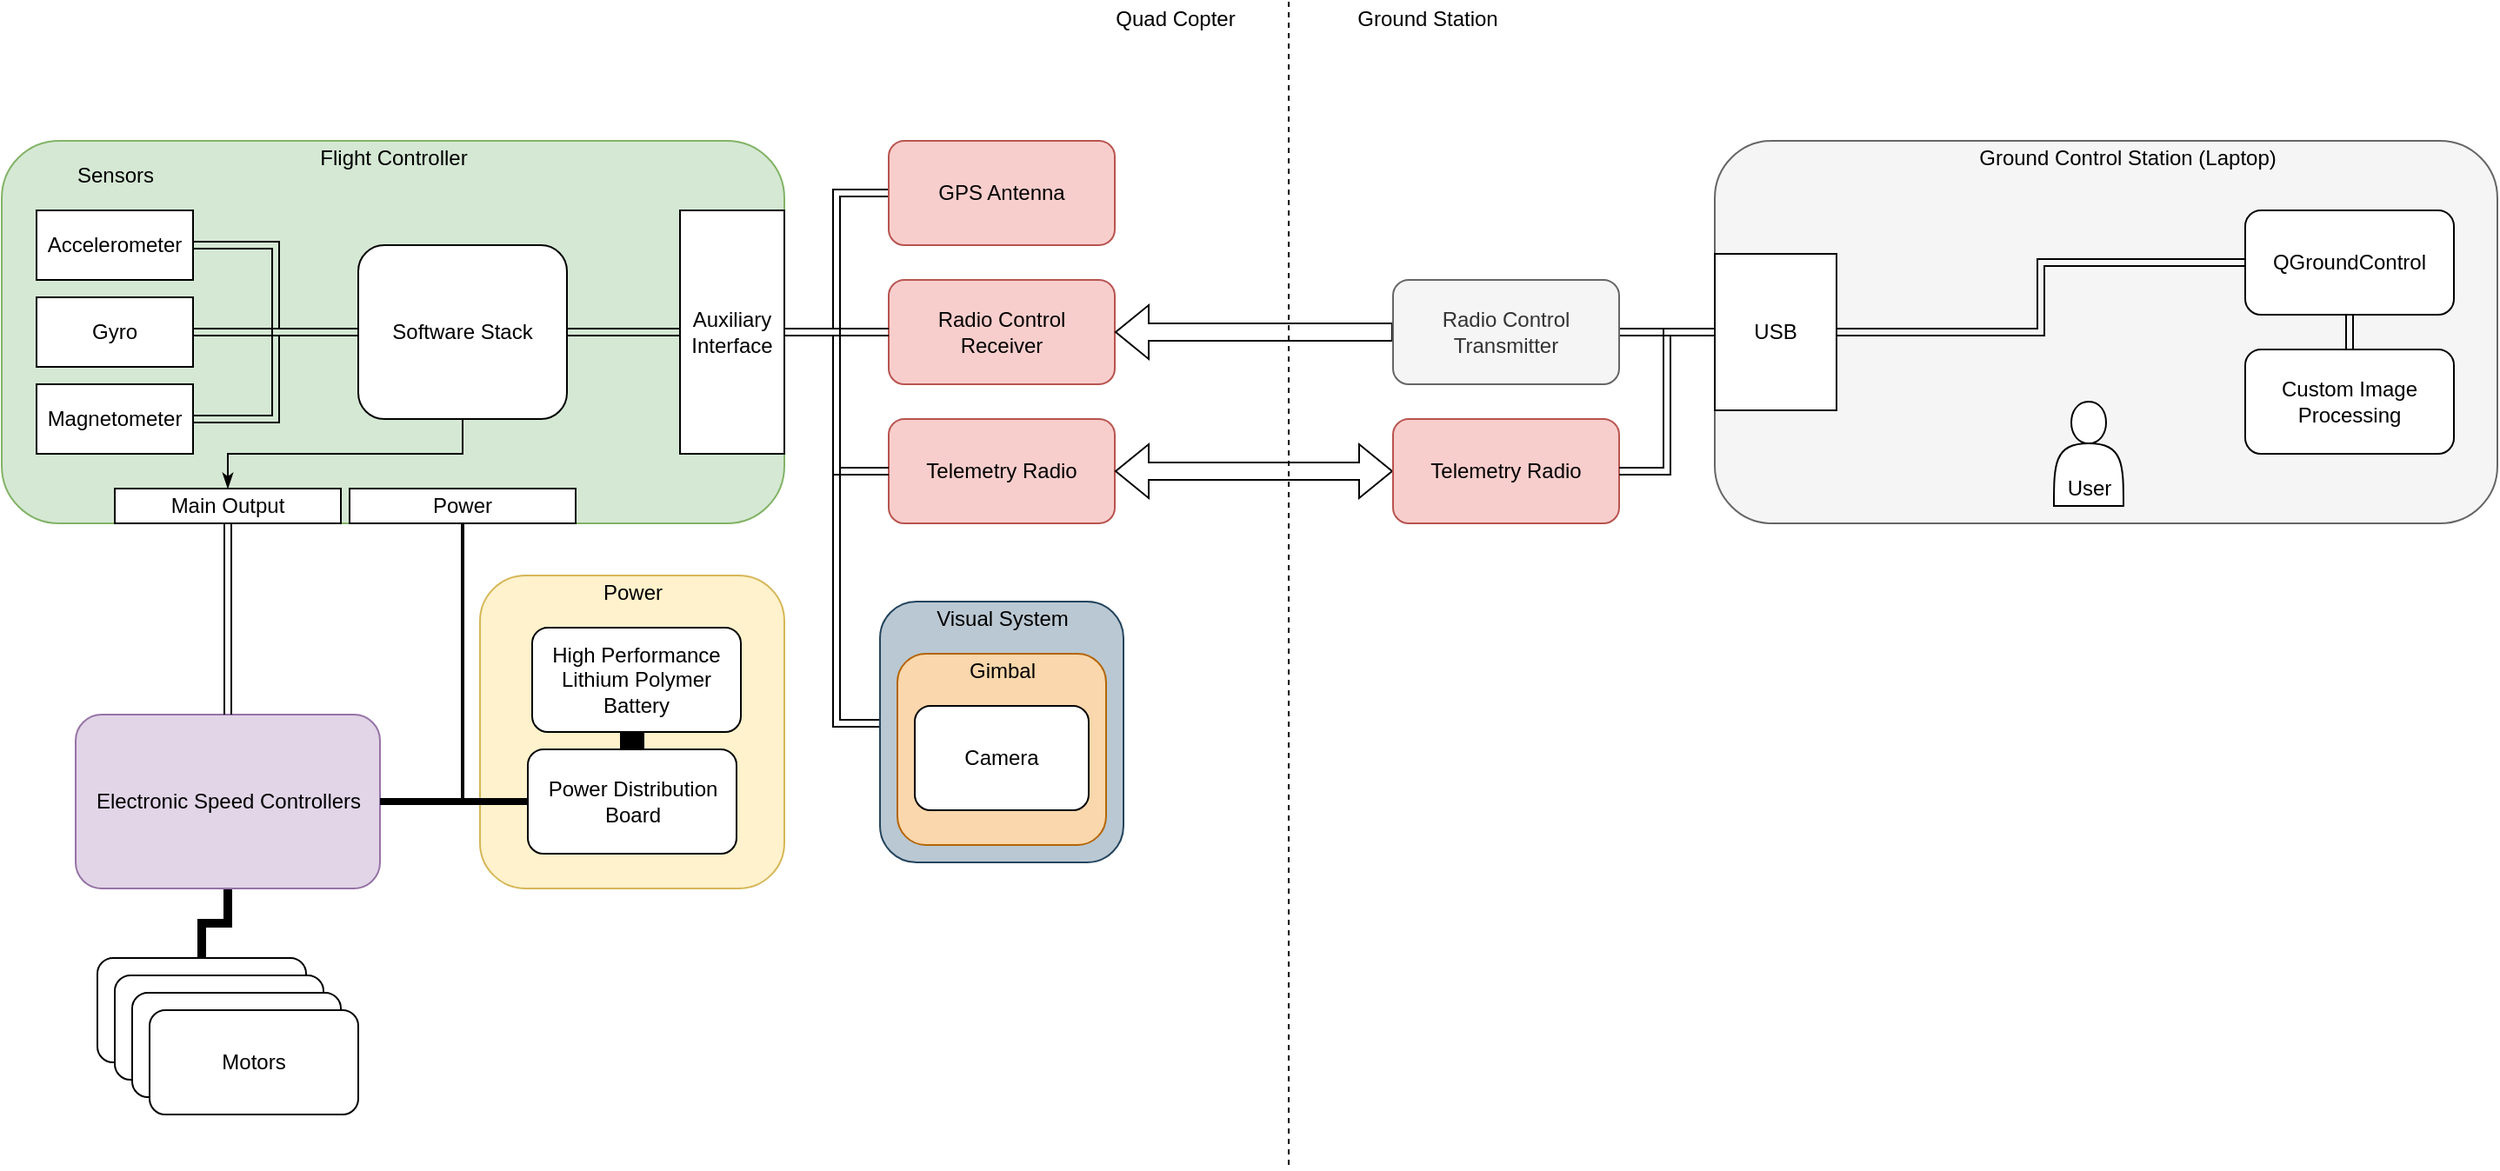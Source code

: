 <mxfile version="13.8.0" type="github">
  <diagram id="L57OoSPGVFHZ4M9xEeLx" name="Page-1">
    <mxGraphModel dx="1466" dy="1278" grid="1" gridSize="10" guides="1" tooltips="1" connect="1" arrows="1" fold="1" page="1" pageScale="1" pageWidth="850" pageHeight="1100" math="0" shadow="0">
      <root>
        <mxCell id="0" />
        <mxCell id="1" parent="0" />
        <mxCell id="2hWn7nPDc2WVTGScbuD9-1" value="" style="endArrow=none;dashed=1;html=1;" parent="1" edge="1">
          <mxGeometry width="50" height="50" relative="1" as="geometry">
            <mxPoint x="850" y="120" as="sourcePoint" />
            <mxPoint x="850" y="790" as="targetPoint" />
          </mxGeometry>
        </mxCell>
        <mxCell id="2hWn7nPDc2WVTGScbuD9-3" value="" style="rounded=1;whiteSpace=wrap;html=1;fillColor=#d5e8d4;strokeColor=#82b366;" parent="1" vertex="1">
          <mxGeometry x="110" y="200" width="450" height="220" as="geometry" />
        </mxCell>
        <mxCell id="2hWn7nPDc2WVTGScbuD9-8" value="Flight Controller" style="text;html=1;resizable=0;autosize=1;align=center;verticalAlign=middle;points=[];fillColor=none;strokeColor=none;rounded=0;" parent="1" vertex="1">
          <mxGeometry x="285" y="200" width="100" height="20" as="geometry" />
        </mxCell>
        <mxCell id="2hWn7nPDc2WVTGScbuD9-61" style="edgeStyle=orthogonalEdgeStyle;rounded=0;orthogonalLoop=1;jettySize=auto;html=1;exitX=1;exitY=0.5;exitDx=0;exitDy=0;entryX=0;entryY=0.5;entryDx=0;entryDy=0;endArrow=none;endFill=0;strokeWidth=1;shape=link;" parent="1" source="2hWn7nPDc2WVTGScbuD9-10" target="2hWn7nPDc2WVTGScbuD9-60" edge="1">
          <mxGeometry relative="1" as="geometry" />
        </mxCell>
        <mxCell id="2hWn7nPDc2WVTGScbuD9-10" value="Accelerometer" style="rounded=0;whiteSpace=wrap;html=1;" parent="1" vertex="1">
          <mxGeometry x="130" y="240" width="90" height="40" as="geometry" />
        </mxCell>
        <mxCell id="2hWn7nPDc2WVTGScbuD9-62" style="edgeStyle=orthogonalEdgeStyle;shape=link;rounded=0;orthogonalLoop=1;jettySize=auto;html=1;exitX=1;exitY=0.5;exitDx=0;exitDy=0;entryX=0;entryY=0.5;entryDx=0;entryDy=0;endArrow=none;endFill=0;strokeWidth=1;" parent="1" source="2hWn7nPDc2WVTGScbuD9-11" target="2hWn7nPDc2WVTGScbuD9-60" edge="1">
          <mxGeometry relative="1" as="geometry" />
        </mxCell>
        <mxCell id="2hWn7nPDc2WVTGScbuD9-11" value="Gyro" style="rounded=0;whiteSpace=wrap;html=1;" parent="1" vertex="1">
          <mxGeometry x="130" y="290" width="90" height="40" as="geometry" />
        </mxCell>
        <mxCell id="2hWn7nPDc2WVTGScbuD9-63" style="edgeStyle=orthogonalEdgeStyle;shape=link;rounded=0;orthogonalLoop=1;jettySize=auto;html=1;exitX=1;exitY=0.5;exitDx=0;exitDy=0;entryX=0;entryY=0.5;entryDx=0;entryDy=0;endArrow=none;endFill=0;strokeWidth=1;" parent="1" source="2hWn7nPDc2WVTGScbuD9-12" target="2hWn7nPDc2WVTGScbuD9-60" edge="1">
          <mxGeometry relative="1" as="geometry" />
        </mxCell>
        <mxCell id="2hWn7nPDc2WVTGScbuD9-12" value="Magnetometer" style="rounded=0;whiteSpace=wrap;html=1;" parent="1" vertex="1">
          <mxGeometry x="130" y="340" width="90" height="40" as="geometry" />
        </mxCell>
        <mxCell id="2hWn7nPDc2WVTGScbuD9-13" value="Ground&amp;nbsp;Station" style="text;html=1;strokeColor=none;fillColor=none;align=center;verticalAlign=middle;whiteSpace=wrap;rounded=0;" parent="1" vertex="1">
          <mxGeometry x="875" y="120" width="110" height="20" as="geometry" />
        </mxCell>
        <mxCell id="2hWn7nPDc2WVTGScbuD9-14" value="Quad Copter" style="text;html=1;strokeColor=none;fillColor=none;align=center;verticalAlign=middle;whiteSpace=wrap;rounded=0;" parent="1" vertex="1">
          <mxGeometry x="745" y="120" width="80" height="20" as="geometry" />
        </mxCell>
        <mxCell id="2hWn7nPDc2WVTGScbuD9-43" style="edgeStyle=orthogonalEdgeStyle;shape=link;rounded=0;orthogonalLoop=1;jettySize=auto;html=1;exitX=0;exitY=0.5;exitDx=0;exitDy=0;entryX=1;entryY=0.5;entryDx=0;entryDy=0;endArrow=none;endFill=0;" parent="1" source="2hWn7nPDc2WVTGScbuD9-16" target="2hWn7nPDc2WVTGScbuD9-41" edge="1">
          <mxGeometry relative="1" as="geometry" />
        </mxCell>
        <mxCell id="2hWn7nPDc2WVTGScbuD9-16" value="GPS Antenna" style="rounded=1;whiteSpace=wrap;html=1;fillColor=#f8cecc;strokeColor=#b85450;" parent="1" vertex="1">
          <mxGeometry x="620" y="200" width="130" height="60" as="geometry" />
        </mxCell>
        <mxCell id="2hWn7nPDc2WVTGScbuD9-19" value="Telemetry Radio" style="rounded=1;whiteSpace=wrap;html=1;fillColor=#f8cecc;strokeColor=#b85450;" parent="1" vertex="1">
          <mxGeometry x="620" y="360" width="130" height="60" as="geometry" />
        </mxCell>
        <mxCell id="2hWn7nPDc2WVTGScbuD9-23" value="Sensors" style="text;html=1;resizable=0;autosize=1;align=center;verticalAlign=middle;points=[];fillColor=none;strokeColor=none;rounded=0;" parent="1" vertex="1">
          <mxGeometry x="145" y="210" width="60" height="20" as="geometry" />
        </mxCell>
        <mxCell id="2hWn7nPDc2WVTGScbuD9-28" value="" style="rounded=1;whiteSpace=wrap;html=1;fillColor=#f5f5f5;strokeColor=#666666;fontColor=#333333;direction=east;" parent="1" vertex="1">
          <mxGeometry x="1095" y="200" width="450" height="220" as="geometry" />
        </mxCell>
        <mxCell id="2hWn7nPDc2WVTGScbuD9-29" value="Ground Control Station (Laptop)" style="text;html=1;strokeColor=none;fillColor=none;align=center;verticalAlign=middle;whiteSpace=wrap;rounded=0;direction=east;" parent="1" vertex="1">
          <mxGeometry x="1235" y="200" width="195" height="20" as="geometry" />
        </mxCell>
        <mxCell id="2hWn7nPDc2WVTGScbuD9-33" style="edgeStyle=orthogonalEdgeStyle;shape=link;rounded=0;orthogonalLoop=1;jettySize=auto;html=1;exitX=0.5;exitY=1;exitDx=0;exitDy=0;entryX=0.5;entryY=0;entryDx=0;entryDy=0;endArrow=none;endFill=0;" parent="1" source="2hWn7nPDc2WVTGScbuD9-30" target="2hWn7nPDc2WVTGScbuD9-32" edge="1">
          <mxGeometry relative="1" as="geometry" />
        </mxCell>
        <mxCell id="mVWEg_uPM2EeYKb2raaq-5" style="edgeStyle=orthogonalEdgeStyle;rounded=0;orthogonalLoop=1;jettySize=auto;html=1;exitX=0;exitY=0.5;exitDx=0;exitDy=0;entryX=1;entryY=0.5;entryDx=0;entryDy=0;shape=link;" parent="1" source="2hWn7nPDc2WVTGScbuD9-30" target="2hWn7nPDc2WVTGScbuD9-35" edge="1">
          <mxGeometry relative="1" as="geometry" />
        </mxCell>
        <mxCell id="2hWn7nPDc2WVTGScbuD9-30" value="QGroundControl" style="rounded=1;whiteSpace=wrap;html=1;direction=east;" parent="1" vertex="1">
          <mxGeometry x="1400" y="240" width="120" height="60" as="geometry" />
        </mxCell>
        <mxCell id="mVWEg_uPM2EeYKb2raaq-10" style="edgeStyle=orthogonalEdgeStyle;shape=flexArrow;rounded=0;orthogonalLoop=1;jettySize=auto;html=1;exitX=0;exitY=0.5;exitDx=0;exitDy=0;entryX=1;entryY=0.5;entryDx=0;entryDy=0;startArrow=block;startFill=0;" parent="1" source="2hWn7nPDc2WVTGScbuD9-31" target="2hWn7nPDc2WVTGScbuD9-19" edge="1">
          <mxGeometry relative="1" as="geometry" />
        </mxCell>
        <mxCell id="2hWn7nPDc2WVTGScbuD9-31" value="Telemetry Radio" style="rounded=1;whiteSpace=wrap;html=1;fillColor=#f8cecc;strokeColor=#b85450;direction=east;" parent="1" vertex="1">
          <mxGeometry x="910" y="360" width="130" height="60" as="geometry" />
        </mxCell>
        <mxCell id="2hWn7nPDc2WVTGScbuD9-32" value="Custom Image Processing" style="rounded=1;whiteSpace=wrap;html=1;direction=east;" parent="1" vertex="1">
          <mxGeometry x="1400" y="320" width="120" height="60" as="geometry" />
        </mxCell>
        <mxCell id="2hWn7nPDc2WVTGScbuD9-34" value="Radio Control&lt;br&gt;Receiver" style="rounded=1;whiteSpace=wrap;html=1;fillColor=#f8cecc;strokeColor=#b85450;" parent="1" vertex="1">
          <mxGeometry x="620" y="280" width="130" height="60" as="geometry" />
        </mxCell>
        <mxCell id="mVWEg_uPM2EeYKb2raaq-6" style="edgeStyle=orthogonalEdgeStyle;shape=link;rounded=0;orthogonalLoop=1;jettySize=auto;html=1;exitX=0;exitY=0.5;exitDx=0;exitDy=0;entryX=1;entryY=0.5;entryDx=0;entryDy=0;" parent="1" source="2hWn7nPDc2WVTGScbuD9-35" target="2hWn7nPDc2WVTGScbuD9-39" edge="1">
          <mxGeometry relative="1" as="geometry" />
        </mxCell>
        <mxCell id="mVWEg_uPM2EeYKb2raaq-7" style="edgeStyle=orthogonalEdgeStyle;shape=link;rounded=0;orthogonalLoop=1;jettySize=auto;html=1;exitX=0;exitY=0.5;exitDx=0;exitDy=0;entryX=1;entryY=0.5;entryDx=0;entryDy=0;" parent="1" source="2hWn7nPDc2WVTGScbuD9-35" target="2hWn7nPDc2WVTGScbuD9-31" edge="1">
          <mxGeometry relative="1" as="geometry" />
        </mxCell>
        <mxCell id="2hWn7nPDc2WVTGScbuD9-35" value="USB" style="rounded=0;whiteSpace=wrap;html=1;direction=east;" parent="1" vertex="1">
          <mxGeometry x="1095" y="265" width="70" height="90" as="geometry" />
        </mxCell>
        <mxCell id="mVWEg_uPM2EeYKb2raaq-9" style="edgeStyle=orthogonalEdgeStyle;shape=flexArrow;rounded=0;orthogonalLoop=1;jettySize=auto;html=1;exitX=0;exitY=0.5;exitDx=0;exitDy=0;entryX=1;entryY=0.5;entryDx=0;entryDy=0;startArrow=none;startFill=0;" parent="1" source="2hWn7nPDc2WVTGScbuD9-39" target="2hWn7nPDc2WVTGScbuD9-34" edge="1">
          <mxGeometry relative="1" as="geometry" />
        </mxCell>
        <mxCell id="2hWn7nPDc2WVTGScbuD9-39" value="Radio Control Transmitter" style="rounded=1;whiteSpace=wrap;html=1;fillColor=#f5f5f5;strokeColor=#666666;fontColor=#333333;direction=east;" parent="1" vertex="1">
          <mxGeometry x="910" y="280" width="130" height="60" as="geometry" />
        </mxCell>
        <mxCell id="2hWn7nPDc2WVTGScbuD9-42" style="edgeStyle=orthogonalEdgeStyle;shape=link;rounded=0;orthogonalLoop=1;jettySize=auto;html=1;exitX=1;exitY=0.5;exitDx=0;exitDy=0;entryX=0;entryY=0.5;entryDx=0;entryDy=0;endArrow=none;endFill=0;" parent="1" source="2hWn7nPDc2WVTGScbuD9-41" target="2hWn7nPDc2WVTGScbuD9-34" edge="1">
          <mxGeometry relative="1" as="geometry" />
        </mxCell>
        <mxCell id="2hWn7nPDc2WVTGScbuD9-44" style="edgeStyle=orthogonalEdgeStyle;shape=link;rounded=0;orthogonalLoop=1;jettySize=auto;html=1;exitX=1;exitY=0.5;exitDx=0;exitDy=0;entryX=0;entryY=0.5;entryDx=0;entryDy=0;endArrow=none;endFill=0;" parent="1" source="2hWn7nPDc2WVTGScbuD9-41" target="2hWn7nPDc2WVTGScbuD9-19" edge="1">
          <mxGeometry relative="1" as="geometry" />
        </mxCell>
        <mxCell id="1LeT8fLaGipfETS-hUL3-10" style="edgeStyle=orthogonalEdgeStyle;rounded=0;orthogonalLoop=1;jettySize=auto;html=1;exitX=1;exitY=0.5;exitDx=0;exitDy=0;entryX=0;entryY=0.5;entryDx=0;entryDy=0;startArrow=none;startFill=0;endArrow=classicThin;endFill=1;strokeWidth=1;shape=link;" edge="1" parent="1" source="2hWn7nPDc2WVTGScbuD9-41" target="1LeT8fLaGipfETS-hUL3-6">
          <mxGeometry relative="1" as="geometry">
            <Array as="points">
              <mxPoint x="590" y="310" />
              <mxPoint x="590" y="535" />
            </Array>
          </mxGeometry>
        </mxCell>
        <mxCell id="2hWn7nPDc2WVTGScbuD9-41" value="Auxiliary Interface" style="rounded=0;whiteSpace=wrap;html=1;" parent="1" vertex="1">
          <mxGeometry x="500" y="240" width="60" height="140" as="geometry" />
        </mxCell>
        <mxCell id="2hWn7nPDc2WVTGScbuD9-45" value="" style="rounded=1;whiteSpace=wrap;html=1;fillColor=#fff2cc;strokeColor=#d6b656;" parent="1" vertex="1">
          <mxGeometry x="385" y="450" width="175" height="180" as="geometry" />
        </mxCell>
        <mxCell id="2hWn7nPDc2WVTGScbuD9-77" style="edgeStyle=orthogonalEdgeStyle;rounded=0;orthogonalLoop=1;jettySize=auto;html=1;exitX=0.5;exitY=1;exitDx=0;exitDy=0;startArrow=none;startFill=0;endArrow=none;endFill=0;strokeWidth=5;" parent="1" source="2hWn7nPDc2WVTGScbuD9-48" target="2hWn7nPDc2WVTGScbuD9-67" edge="1">
          <mxGeometry relative="1" as="geometry" />
        </mxCell>
        <mxCell id="2hWn7nPDc2WVTGScbuD9-48" value="Electronic Speed Controllers" style="rounded=1;whiteSpace=wrap;html=1;fillColor=#e1d5e7;strokeColor=#9673a6;" parent="1" vertex="1">
          <mxGeometry x="152.5" y="530" width="175" height="100" as="geometry" />
        </mxCell>
        <mxCell id="2hWn7nPDc2WVTGScbuD9-71" style="edgeStyle=orthogonalEdgeStyle;rounded=0;orthogonalLoop=1;jettySize=auto;html=1;exitX=0;exitY=0.5;exitDx=0;exitDy=0;startArrow=none;startFill=0;endArrow=none;endFill=0;endSize=2;strokeWidth=2;" parent="1" source="2hWn7nPDc2WVTGScbuD9-54" target="2hWn7nPDc2WVTGScbuD9-65" edge="1">
          <mxGeometry relative="1" as="geometry" />
        </mxCell>
        <mxCell id="2hWn7nPDc2WVTGScbuD9-74" style="edgeStyle=orthogonalEdgeStyle;rounded=0;orthogonalLoop=1;jettySize=auto;html=1;exitX=0;exitY=0.5;exitDx=0;exitDy=0;entryX=1;entryY=0.5;entryDx=0;entryDy=0;startArrow=none;startFill=0;endArrow=none;endFill=0;endSize=2;strokeWidth=4;" parent="1" source="2hWn7nPDc2WVTGScbuD9-54" target="2hWn7nPDc2WVTGScbuD9-48" edge="1">
          <mxGeometry relative="1" as="geometry" />
        </mxCell>
        <mxCell id="2hWn7nPDc2WVTGScbuD9-54" value="Power Distribution Board" style="rounded=1;whiteSpace=wrap;html=1;" parent="1" vertex="1">
          <mxGeometry x="412.5" y="550" width="120" height="60" as="geometry" />
        </mxCell>
        <mxCell id="2hWn7nPDc2WVTGScbuD9-55" value="Power" style="text;html=1;strokeColor=none;fillColor=none;align=center;verticalAlign=middle;whiteSpace=wrap;rounded=0;" parent="1" vertex="1">
          <mxGeometry x="452.5" y="450" width="40" height="20" as="geometry" />
        </mxCell>
        <mxCell id="2hWn7nPDc2WVTGScbuD9-72" style="edgeStyle=orthogonalEdgeStyle;rounded=0;orthogonalLoop=1;jettySize=auto;html=1;exitX=0.5;exitY=1;exitDx=0;exitDy=0;entryX=0.5;entryY=0;entryDx=0;entryDy=0;startArrow=none;startFill=0;endArrow=none;endFill=0;endSize=2;strokeWidth=14;" parent="1" source="2hWn7nPDc2WVTGScbuD9-57" target="2hWn7nPDc2WVTGScbuD9-54" edge="1">
          <mxGeometry relative="1" as="geometry" />
        </mxCell>
        <mxCell id="2hWn7nPDc2WVTGScbuD9-57" value="&lt;span&gt;High Performance Lithium Polymer Battery&lt;/span&gt;" style="rounded=1;whiteSpace=wrap;html=1;" parent="1" vertex="1">
          <mxGeometry x="415" y="480" width="120" height="60" as="geometry" />
        </mxCell>
        <mxCell id="2hWn7nPDc2WVTGScbuD9-64" style="edgeStyle=orthogonalEdgeStyle;shape=link;rounded=0;orthogonalLoop=1;jettySize=auto;html=1;exitX=1;exitY=0.5;exitDx=0;exitDy=0;endArrow=none;endFill=0;strokeWidth=1;" parent="1" source="2hWn7nPDc2WVTGScbuD9-60" target="2hWn7nPDc2WVTGScbuD9-41" edge="1">
          <mxGeometry relative="1" as="geometry" />
        </mxCell>
        <mxCell id="1LeT8fLaGipfETS-hUL3-3" style="edgeStyle=orthogonalEdgeStyle;rounded=0;orthogonalLoop=1;jettySize=auto;html=1;exitX=0.5;exitY=1;exitDx=0;exitDy=0;entryX=0.5;entryY=0;entryDx=0;entryDy=0;startArrow=none;startFill=0;endArrow=classicThin;endFill=1;strokeWidth=1;" edge="1" parent="1" source="2hWn7nPDc2WVTGScbuD9-60" target="1LeT8fLaGipfETS-hUL3-1">
          <mxGeometry relative="1" as="geometry" />
        </mxCell>
        <mxCell id="2hWn7nPDc2WVTGScbuD9-60" value="Software Stack" style="rounded=1;whiteSpace=wrap;html=1;" parent="1" vertex="1">
          <mxGeometry x="315" y="260" width="120" height="100" as="geometry" />
        </mxCell>
        <mxCell id="2hWn7nPDc2WVTGScbuD9-65" value="Power" style="rounded=0;whiteSpace=wrap;html=1;" parent="1" vertex="1">
          <mxGeometry x="310" y="400" width="130" height="20" as="geometry" />
        </mxCell>
        <mxCell id="2hWn7nPDc2WVTGScbuD9-67" value="Motor" style="rounded=1;whiteSpace=wrap;html=1;" parent="1" vertex="1">
          <mxGeometry x="165" y="670" width="120" height="60" as="geometry" />
        </mxCell>
        <mxCell id="2hWn7nPDc2WVTGScbuD9-68" value="Motor" style="rounded=1;whiteSpace=wrap;html=1;" parent="1" vertex="1">
          <mxGeometry x="175" y="680" width="120" height="60" as="geometry" />
        </mxCell>
        <mxCell id="2hWn7nPDc2WVTGScbuD9-69" value="Motor" style="rounded=1;whiteSpace=wrap;html=1;" parent="1" vertex="1">
          <mxGeometry x="185" y="690" width="120" height="60" as="geometry" />
        </mxCell>
        <mxCell id="2hWn7nPDc2WVTGScbuD9-70" value="Motors" style="rounded=1;whiteSpace=wrap;html=1;" parent="1" vertex="1">
          <mxGeometry x="195" y="700" width="120" height="60" as="geometry" />
        </mxCell>
        <mxCell id="2hWn7nPDc2WVTGScbuD9-76" style="edgeStyle=orthogonalEdgeStyle;rounded=0;orthogonalLoop=1;jettySize=auto;html=1;entryX=0.5;entryY=0;entryDx=0;entryDy=0;startArrow=none;startFill=0;endArrow=none;endFill=0;strokeWidth=1;shape=link;exitX=0.5;exitY=1;exitDx=0;exitDy=0;" parent="1" source="1LeT8fLaGipfETS-hUL3-1" target="2hWn7nPDc2WVTGScbuD9-48" edge="1">
          <mxGeometry relative="1" as="geometry">
            <mxPoint x="240" y="440" as="sourcePoint" />
          </mxGeometry>
        </mxCell>
        <mxCell id="2hWn7nPDc2WVTGScbuD9-83" value="" style="shape=actor;whiteSpace=wrap;html=1;direction=east;" parent="1" vertex="1">
          <mxGeometry x="1290" y="350" width="40" height="60" as="geometry" />
        </mxCell>
        <mxCell id="mVWEg_uPM2EeYKb2raaq-11" value="User" style="text;html=1;align=center;verticalAlign=middle;resizable=0;points=[];autosize=1;" parent="1" vertex="1">
          <mxGeometry x="1290" y="390" width="40" height="20" as="geometry" />
        </mxCell>
        <mxCell id="1LeT8fLaGipfETS-hUL3-1" value="Main Output" style="rounded=0;whiteSpace=wrap;html=1;" vertex="1" parent="1">
          <mxGeometry x="175" y="400" width="130" height="20" as="geometry" />
        </mxCell>
        <mxCell id="1LeT8fLaGipfETS-hUL3-4" value="" style="rounded=1;whiteSpace=wrap;html=1;fillColor=#bac8d3;strokeColor=#23445d;" vertex="1" parent="1">
          <mxGeometry x="615" y="465" width="140" height="150" as="geometry" />
        </mxCell>
        <mxCell id="1LeT8fLaGipfETS-hUL3-5" value="Visual System" style="text;html=1;align=center;verticalAlign=middle;resizable=0;points=[];autosize=1;" vertex="1" parent="1">
          <mxGeometry x="640" y="465" width="90" height="20" as="geometry" />
        </mxCell>
        <mxCell id="1LeT8fLaGipfETS-hUL3-6" value="" style="rounded=1;whiteSpace=wrap;html=1;fillColor=#fad7ac;strokeColor=#b46504;" vertex="1" parent="1">
          <mxGeometry x="625" y="495" width="120" height="110" as="geometry" />
        </mxCell>
        <mxCell id="1LeT8fLaGipfETS-hUL3-8" value="Camera" style="rounded=1;whiteSpace=wrap;html=1;" vertex="1" parent="1">
          <mxGeometry x="635" y="525" width="100" height="60" as="geometry" />
        </mxCell>
        <mxCell id="1LeT8fLaGipfETS-hUL3-9" value="Gimbal" style="text;html=1;align=center;verticalAlign=middle;resizable=0;points=[];autosize=1;" vertex="1" parent="1">
          <mxGeometry x="660" y="495" width="50" height="20" as="geometry" />
        </mxCell>
      </root>
    </mxGraphModel>
  </diagram>
</mxfile>
